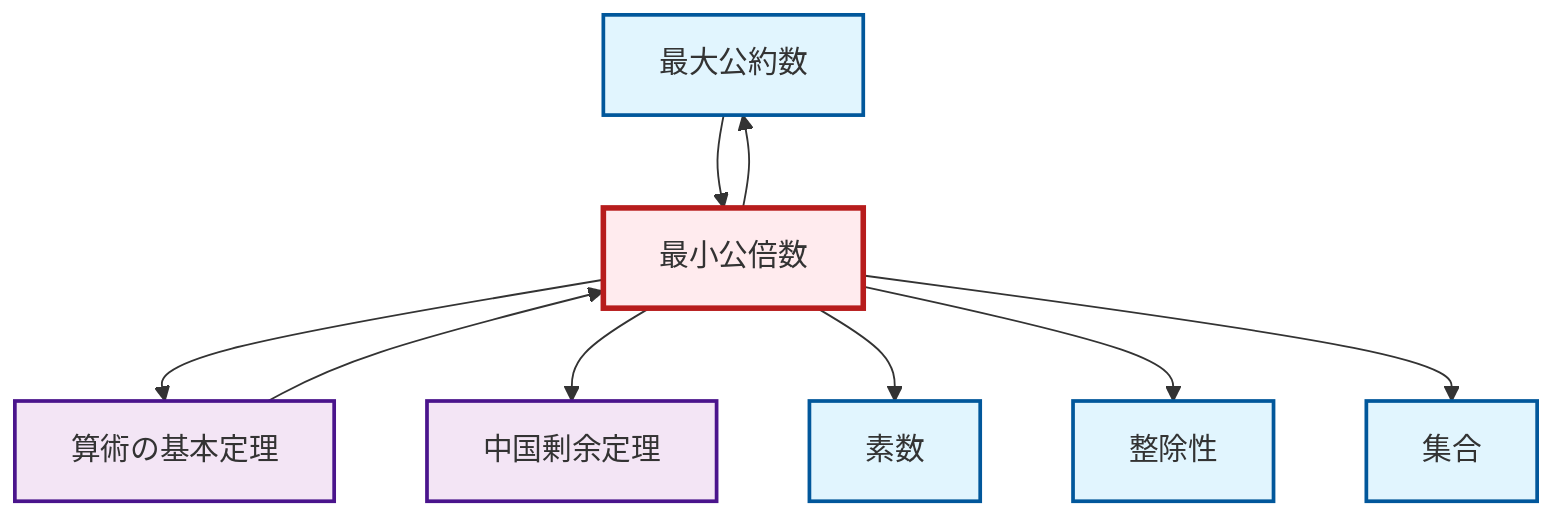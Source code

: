 graph TD
    classDef definition fill:#e1f5fe,stroke:#01579b,stroke-width:2px
    classDef theorem fill:#f3e5f5,stroke:#4a148c,stroke-width:2px
    classDef axiom fill:#fff3e0,stroke:#e65100,stroke-width:2px
    classDef example fill:#e8f5e9,stroke:#1b5e20,stroke-width:2px
    classDef current fill:#ffebee,stroke:#b71c1c,stroke-width:3px
    def-divisibility["整除性"]:::definition
    def-gcd["最大公約数"]:::definition
    thm-chinese-remainder["中国剰余定理"]:::theorem
    def-prime["素数"]:::definition
    def-lcm["最小公倍数"]:::definition
    thm-fundamental-arithmetic["算術の基本定理"]:::theorem
    def-set["集合"]:::definition
    def-gcd --> def-lcm
    def-lcm --> thm-fundamental-arithmetic
    thm-fundamental-arithmetic --> def-lcm
    def-lcm --> thm-chinese-remainder
    def-lcm --> def-prime
    def-lcm --> def-divisibility
    def-lcm --> def-gcd
    def-lcm --> def-set
    class def-lcm current